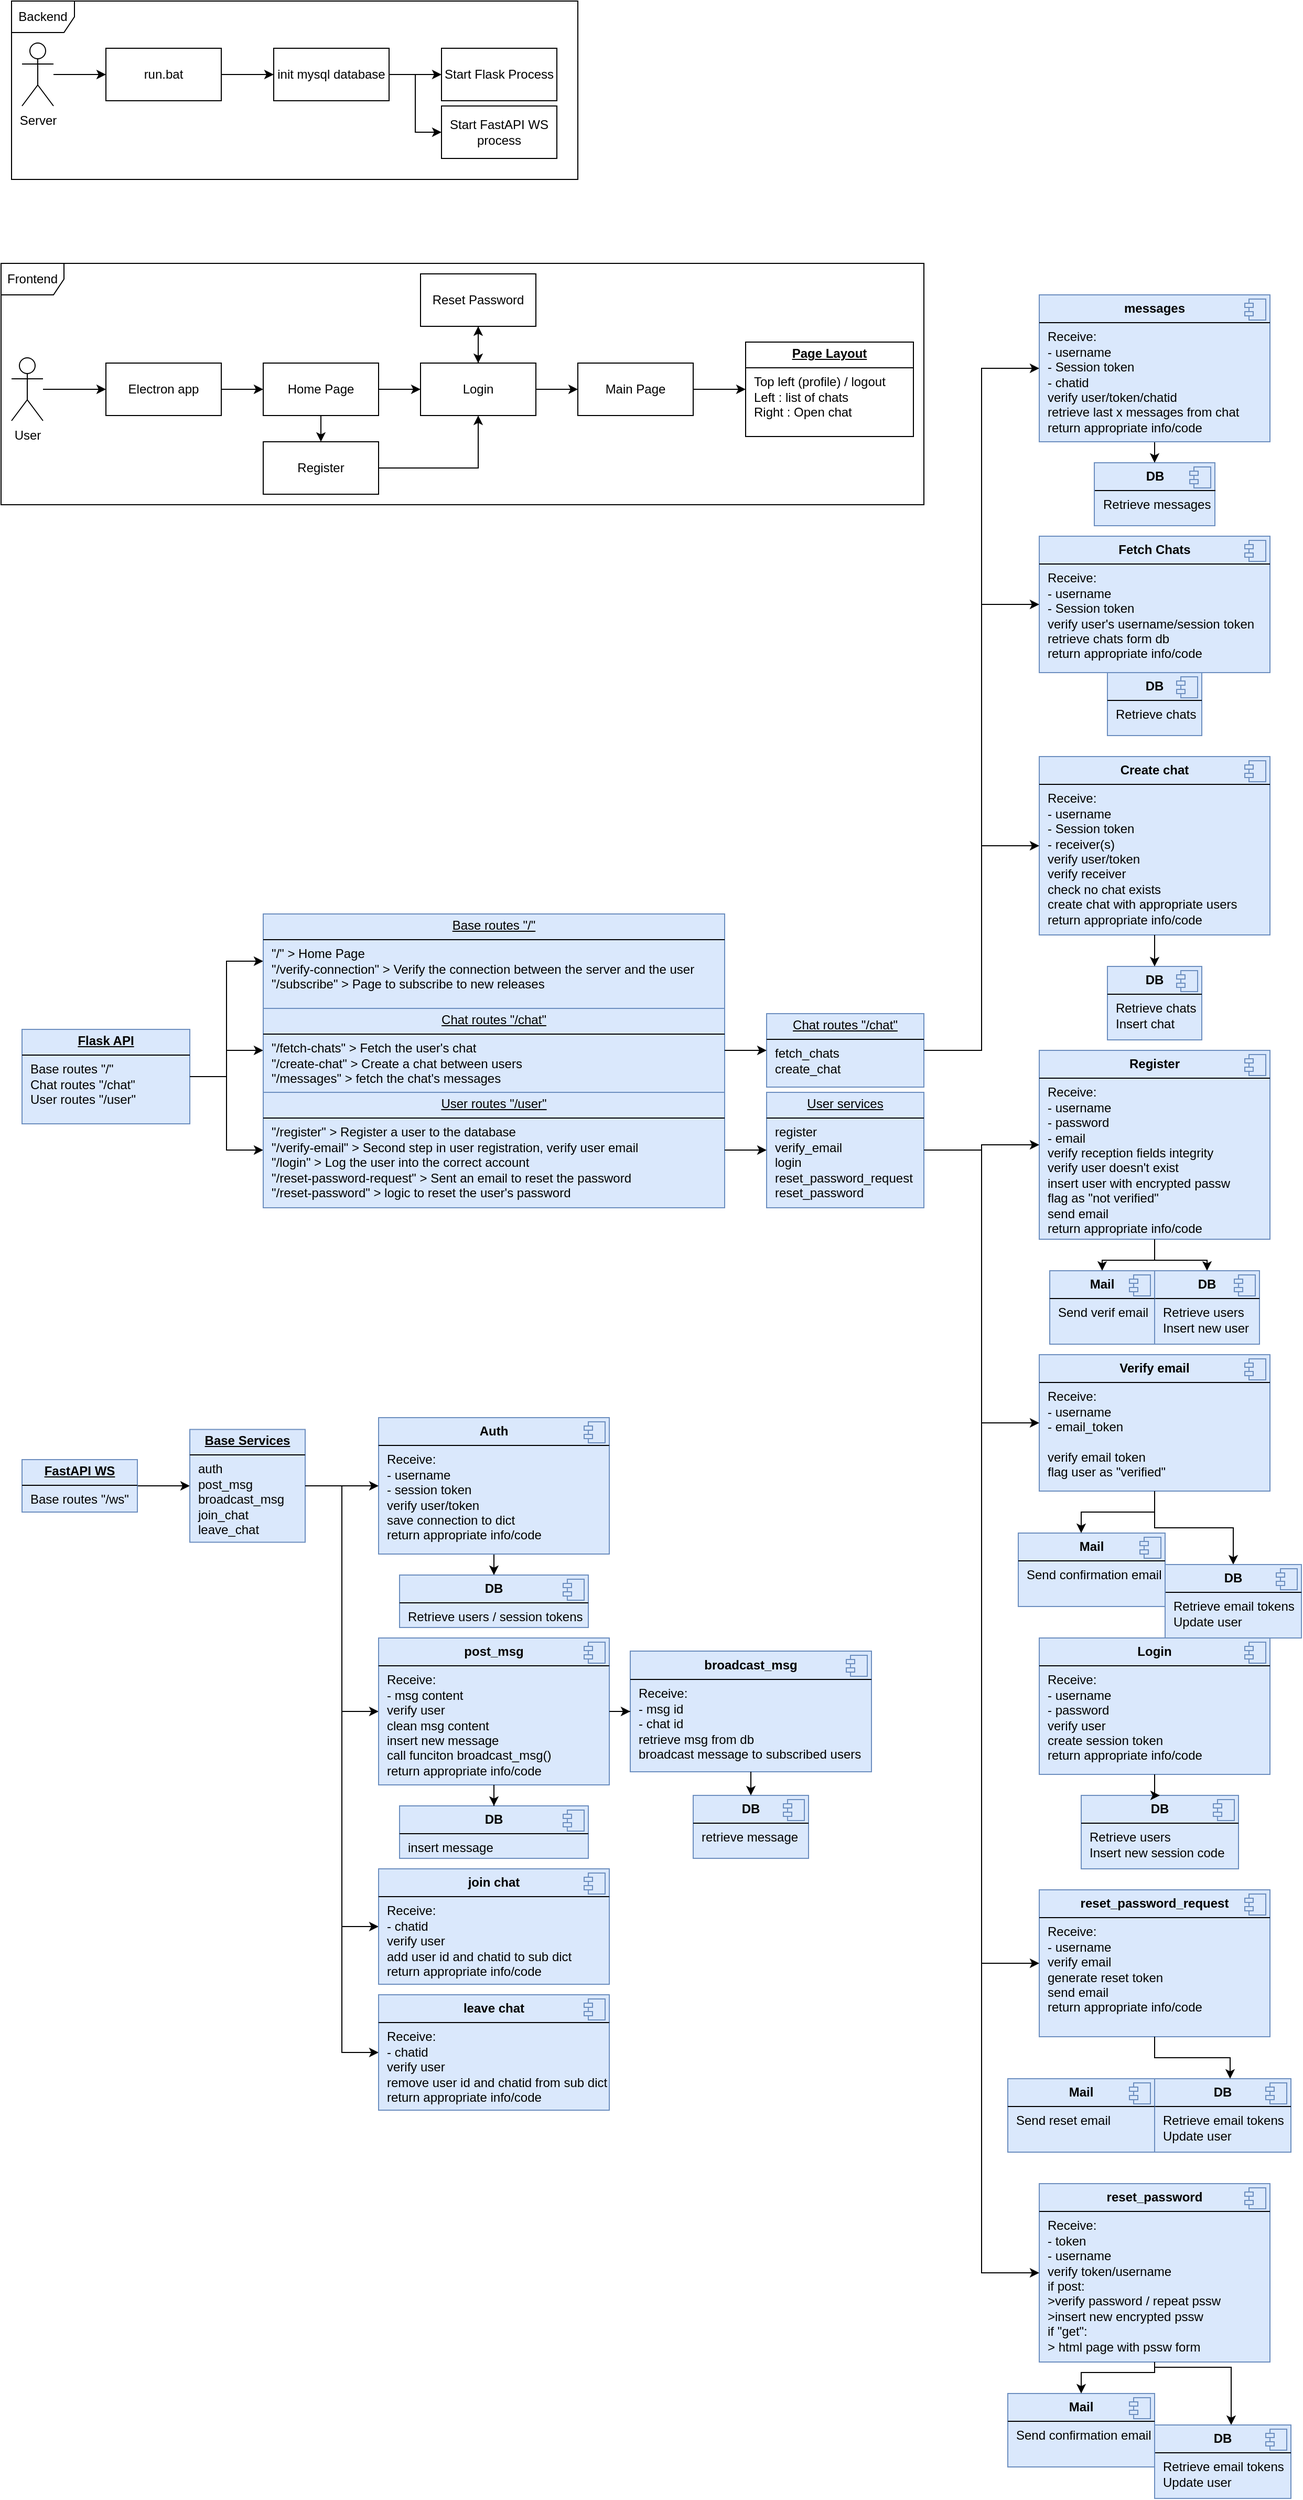 <mxfile version="27.1.6">
  <diagram name="Page-1" id="IyOl1JzqoVD-4Wc97Tee">
    <mxGraphModel dx="582" dy="710" grid="1" gridSize="1" guides="1" tooltips="1" connect="1" arrows="1" fold="1" page="0" pageScale="1" pageWidth="850" pageHeight="1100" background="#ffffff" math="0" shadow="0">
      <root>
        <mxCell id="0" />
        <mxCell id="1" parent="0" />
        <mxCell id="SQyUVofRYkzOnYcD2kUR-7" value="" style="edgeStyle=orthogonalEdgeStyle;rounded=0;orthogonalLoop=1;jettySize=auto;html=1;" parent="1" source="SQyUVofRYkzOnYcD2kUR-1" target="SQyUVofRYkzOnYcD2kUR-2" edge="1">
          <mxGeometry relative="1" as="geometry" />
        </mxCell>
        <mxCell id="SQyUVofRYkzOnYcD2kUR-1" value="Server" style="shape=umlActor;verticalLabelPosition=bottom;verticalAlign=top;html=1;" parent="1" vertex="1">
          <mxGeometry x="40" y="20" width="30" height="60" as="geometry" />
        </mxCell>
        <mxCell id="SQyUVofRYkzOnYcD2kUR-6" value="" style="edgeStyle=orthogonalEdgeStyle;rounded=0;orthogonalLoop=1;jettySize=auto;html=1;" parent="1" source="SQyUVofRYkzOnYcD2kUR-2" target="SQyUVofRYkzOnYcD2kUR-4" edge="1">
          <mxGeometry relative="1" as="geometry" />
        </mxCell>
        <mxCell id="SQyUVofRYkzOnYcD2kUR-2" value="run.bat" style="html=1;whiteSpace=wrap;" parent="1" vertex="1">
          <mxGeometry x="120" y="25" width="110" height="50" as="geometry" />
        </mxCell>
        <mxCell id="SQyUVofRYkzOnYcD2kUR-12" value="" style="edgeStyle=orthogonalEdgeStyle;rounded=0;orthogonalLoop=1;jettySize=auto;html=1;entryX=0;entryY=0.5;entryDx=0;entryDy=0;" parent="1" source="SQyUVofRYkzOnYcD2kUR-4" target="SQyUVofRYkzOnYcD2kUR-9" edge="1">
          <mxGeometry relative="1" as="geometry">
            <mxPoint x="335" y="150" as="targetPoint" />
          </mxGeometry>
        </mxCell>
        <mxCell id="SQyUVofRYkzOnYcD2kUR-24" value="" style="edgeStyle=orthogonalEdgeStyle;rounded=0;orthogonalLoop=1;jettySize=auto;html=1;" parent="1" source="SQyUVofRYkzOnYcD2kUR-4" target="SQyUVofRYkzOnYcD2kUR-8" edge="1">
          <mxGeometry relative="1" as="geometry">
            <mxPoint x="335" y="180" as="targetPoint" />
          </mxGeometry>
        </mxCell>
        <mxCell id="SQyUVofRYkzOnYcD2kUR-4" value="init mysql database" style="html=1;whiteSpace=wrap;" parent="1" vertex="1">
          <mxGeometry x="280" y="25" width="110" height="50" as="geometry" />
        </mxCell>
        <mxCell id="SQyUVofRYkzOnYcD2kUR-8" value="Start Flask Process" style="html=1;whiteSpace=wrap;" parent="1" vertex="1">
          <mxGeometry x="440" y="25" width="110" height="50" as="geometry" />
        </mxCell>
        <mxCell id="SQyUVofRYkzOnYcD2kUR-9" value="Start FastAPI WS process" style="html=1;whiteSpace=wrap;" parent="1" vertex="1">
          <mxGeometry x="440" y="80" width="110" height="50" as="geometry" />
        </mxCell>
        <mxCell id="SQyUVofRYkzOnYcD2kUR-37" value="" style="edgeStyle=orthogonalEdgeStyle;rounded=0;orthogonalLoop=1;jettySize=auto;html=1;shadow=0;" parent="1" source="SQyUVofRYkzOnYcD2kUR-35" target="SQyUVofRYkzOnYcD2kUR-38" edge="1">
          <mxGeometry relative="1" as="geometry">
            <mxPoint x="120" y="350" as="targetPoint" />
          </mxGeometry>
        </mxCell>
        <mxCell id="SQyUVofRYkzOnYcD2kUR-35" value="User" style="shape=umlActor;verticalLabelPosition=bottom;verticalAlign=top;html=1;shadow=0;" parent="1" vertex="1">
          <mxGeometry x="30" y="320" width="30" height="60" as="geometry" />
        </mxCell>
        <mxCell id="SQyUVofRYkzOnYcD2kUR-40" value="" style="edgeStyle=orthogonalEdgeStyle;rounded=0;orthogonalLoop=1;jettySize=auto;html=1;shadow=0;" parent="1" source="SQyUVofRYkzOnYcD2kUR-38" target="SQyUVofRYkzOnYcD2kUR-39" edge="1">
          <mxGeometry relative="1" as="geometry" />
        </mxCell>
        <mxCell id="SQyUVofRYkzOnYcD2kUR-38" value="&lt;div&gt;Electron app&lt;/div&gt;" style="html=1;whiteSpace=wrap;shadow=0;" parent="1" vertex="1">
          <mxGeometry x="120" y="325" width="110" height="50" as="geometry" />
        </mxCell>
        <mxCell id="SQyUVofRYkzOnYcD2kUR-42" value="" style="edgeStyle=orthogonalEdgeStyle;rounded=0;orthogonalLoop=1;jettySize=auto;html=1;shadow=0;" parent="1" source="SQyUVofRYkzOnYcD2kUR-39" target="SQyUVofRYkzOnYcD2kUR-41" edge="1">
          <mxGeometry relative="1" as="geometry" />
        </mxCell>
        <mxCell id="SQyUVofRYkzOnYcD2kUR-44" style="edgeStyle=orthogonalEdgeStyle;rounded=0;orthogonalLoop=1;jettySize=auto;html=1;shadow=0;" parent="1" source="SQyUVofRYkzOnYcD2kUR-39" target="SQyUVofRYkzOnYcD2kUR-43" edge="1">
          <mxGeometry relative="1" as="geometry" />
        </mxCell>
        <mxCell id="SQyUVofRYkzOnYcD2kUR-39" value="Home Page" style="html=1;whiteSpace=wrap;shadow=0;" parent="1" vertex="1">
          <mxGeometry x="270" y="325" width="110" height="50" as="geometry" />
        </mxCell>
        <mxCell id="SQyUVofRYkzOnYcD2kUR-46" value="" style="edgeStyle=orthogonalEdgeStyle;rounded=0;orthogonalLoop=1;jettySize=auto;html=1;shadow=0;" parent="1" source="SQyUVofRYkzOnYcD2kUR-41" target="SQyUVofRYkzOnYcD2kUR-45" edge="1">
          <mxGeometry relative="1" as="geometry" />
        </mxCell>
        <mxCell id="SQyUVofRYkzOnYcD2kUR-52" value="" style="edgeStyle=orthogonalEdgeStyle;rounded=0;orthogonalLoop=1;jettySize=auto;html=1;shadow=0;" parent="1" source="SQyUVofRYkzOnYcD2kUR-41" target="SQyUVofRYkzOnYcD2kUR-51" edge="1">
          <mxGeometry relative="1" as="geometry" />
        </mxCell>
        <mxCell id="SQyUVofRYkzOnYcD2kUR-41" value="Login" style="html=1;whiteSpace=wrap;shadow=0;" parent="1" vertex="1">
          <mxGeometry x="420" y="325" width="110" height="50" as="geometry" />
        </mxCell>
        <mxCell id="SQyUVofRYkzOnYcD2kUR-49" style="edgeStyle=orthogonalEdgeStyle;rounded=0;orthogonalLoop=1;jettySize=auto;html=1;shadow=0;" parent="1" source="SQyUVofRYkzOnYcD2kUR-43" target="SQyUVofRYkzOnYcD2kUR-41" edge="1">
          <mxGeometry relative="1" as="geometry" />
        </mxCell>
        <mxCell id="SQyUVofRYkzOnYcD2kUR-43" value="Register" style="html=1;whiteSpace=wrap;shadow=0;" parent="1" vertex="1">
          <mxGeometry x="270" y="400" width="110" height="50" as="geometry" />
        </mxCell>
        <mxCell id="SQyUVofRYkzOnYcD2kUR-47" style="edgeStyle=orthogonalEdgeStyle;rounded=0;orthogonalLoop=1;jettySize=auto;html=1;shadow=0;" parent="1" source="SQyUVofRYkzOnYcD2kUR-45" target="SQyUVofRYkzOnYcD2kUR-41" edge="1">
          <mxGeometry relative="1" as="geometry" />
        </mxCell>
        <mxCell id="SQyUVofRYkzOnYcD2kUR-45" value="Reset Password" style="html=1;whiteSpace=wrap;shadow=0;" parent="1" vertex="1">
          <mxGeometry x="420" y="240" width="110" height="50" as="geometry" />
        </mxCell>
        <mxCell id="PghMe-fX01TkS8W1eZBI-6" value="" style="edgeStyle=orthogonalEdgeStyle;rounded=0;orthogonalLoop=1;jettySize=auto;html=1;shadow=0;" parent="1" source="SQyUVofRYkzOnYcD2kUR-51" target="PghMe-fX01TkS8W1eZBI-5" edge="1">
          <mxGeometry relative="1" as="geometry" />
        </mxCell>
        <mxCell id="SQyUVofRYkzOnYcD2kUR-51" value="&lt;div&gt;Main Page&lt;/div&gt;" style="html=1;whiteSpace=wrap;shadow=0;" parent="1" vertex="1">
          <mxGeometry x="570" y="325" width="110" height="50" as="geometry" />
        </mxCell>
        <mxCell id="PghMe-fX01TkS8W1eZBI-5" value="&lt;p style=&quot;margin: 4px 0px 0px; text-align: center; text-decoration: underline;&quot;&gt;&lt;b&gt;Page Layout&lt;/b&gt;&lt;/p&gt;&lt;hr size=&quot;1&quot; style=&quot;border-style:solid;&quot;&gt;&lt;p style=&quot;margin:0px;margin-left:8px;&quot;&gt;Top left (profile) / logout&lt;/p&gt;&lt;p style=&quot;margin:0px;margin-left:8px;&quot;&gt;Left : list of chats&lt;/p&gt;&lt;p style=&quot;margin:0px;margin-left:8px;&quot;&gt;Right : Open chat&lt;/p&gt;" style="verticalAlign=top;align=left;overflow=fill;html=1;whiteSpace=wrap;shadow=0;" parent="1" vertex="1">
          <mxGeometry x="730" y="305" width="160" height="90" as="geometry" />
        </mxCell>
        <mxCell id="PghMe-fX01TkS8W1eZBI-86" value="Backend" style="shape=umlFrame;whiteSpace=wrap;html=1;pointerEvents=0;" parent="1" vertex="1">
          <mxGeometry x="30" y="-20" width="540" height="170" as="geometry" />
        </mxCell>
        <mxCell id="PghMe-fX01TkS8W1eZBI-87" value="Frontend" style="shape=umlFrame;whiteSpace=wrap;html=1;pointerEvents=0;" parent="1" vertex="1">
          <mxGeometry x="20" y="230" width="880" height="230" as="geometry" />
        </mxCell>
        <mxCell id="SQyUVofRYkzOnYcD2kUR-32" style="edgeStyle=orthogonalEdgeStyle;rounded=0;orthogonalLoop=1;jettySize=auto;html=1;fillColor=#dae8fc;strokeColor=default;" parent="1" source="SQyUVofRYkzOnYcD2kUR-21" target="SQyUVofRYkzOnYcD2kUR-29" edge="1">
          <mxGeometry relative="1" as="geometry" />
        </mxCell>
        <mxCell id="SQyUVofRYkzOnYcD2kUR-33" style="edgeStyle=orthogonalEdgeStyle;rounded=0;orthogonalLoop=1;jettySize=auto;html=1;fillColor=#dae8fc;strokeColor=default;" parent="1" source="SQyUVofRYkzOnYcD2kUR-21" target="SQyUVofRYkzOnYcD2kUR-28" edge="1">
          <mxGeometry relative="1" as="geometry" />
        </mxCell>
        <mxCell id="SQyUVofRYkzOnYcD2kUR-21" value="&lt;p style=&quot;margin: 4px 0px 0px; text-align: center; text-decoration: underline;&quot;&gt;&lt;b&gt;Flask API&lt;/b&gt;&lt;/p&gt;&lt;hr size=&quot;1&quot; style=&quot;border-style:solid;&quot;&gt;&lt;p style=&quot;margin:0px;margin-left:8px;&quot;&gt;Base routes &quot;/&quot;&lt;br&gt;Chat routes &quot;/chat&quot;&lt;br&gt;User routes &quot;/user&quot;&lt;/p&gt;" style="verticalAlign=top;align=left;overflow=fill;html=1;whiteSpace=wrap;fillColor=#dae8fc;strokeColor=#6c8ebf;flipH=0;flipV=0;" parent="1" vertex="1">
          <mxGeometry x="40" y="960" width="160" height="90" as="geometry" />
        </mxCell>
        <mxCell id="SQyUVofRYkzOnYcD2kUR-34" style="edgeStyle=orthogonalEdgeStyle;rounded=0;orthogonalLoop=1;jettySize=auto;html=1;entryX=0;entryY=0.5;entryDx=0;entryDy=0;fillColor=#dae8fc;strokeColor=default;" parent="1" source="SQyUVofRYkzOnYcD2kUR-21" target="SQyUVofRYkzOnYcD2kUR-27" edge="1">
          <mxGeometry relative="1" as="geometry" />
        </mxCell>
        <mxCell id="PghMe-fX01TkS8W1eZBI-17" value="" style="edgeStyle=orthogonalEdgeStyle;rounded=0;orthogonalLoop=1;jettySize=auto;html=1;fillColor=#dae8fc;strokeColor=default;" parent="1" source="PghMe-fX01TkS8W1eZBI-7" target="PghMe-fX01TkS8W1eZBI-15" edge="1">
          <mxGeometry relative="1" as="geometry" />
        </mxCell>
        <mxCell id="PghMe-fX01TkS8W1eZBI-7" value="&lt;p style=&quot;margin:0px;margin-top:6px;text-align:center;&quot;&gt;&lt;b&gt;Fetch Chats&lt;/b&gt;&lt;/p&gt;&lt;hr size=&quot;1&quot; style=&quot;border-style:solid;&quot;&gt;&lt;p style=&quot;margin:0px;margin-left:8px;&quot;&gt;Receive:&lt;/p&gt;&lt;p style=&quot;margin:0px;margin-left:8px;&quot;&gt;- username&lt;/p&gt;&lt;p style=&quot;margin:0px;margin-left:8px;&quot;&gt;- Session token&lt;/p&gt;&lt;p style=&quot;margin:0px;margin-left:8px;&quot;&gt;verify user&#39;s username/session token&lt;/p&gt;&lt;p style=&quot;margin:0px;margin-left:8px;&quot;&gt;retrieve chats form db&lt;/p&gt;&lt;p style=&quot;margin:0px;margin-left:8px;&quot;&gt;return appropriate info/code&lt;/p&gt;&lt;p style=&quot;margin:0px;margin-left:8px;&quot;&gt;&lt;br&gt;&lt;/p&gt;&lt;p style=&quot;margin:0px;margin-left:8px;&quot;&gt;&lt;br&gt;&lt;/p&gt;" style="align=left;overflow=fill;html=1;dropTarget=0;whiteSpace=wrap;fillColor=#dae8fc;strokeColor=#6c8ebf;flipH=0;flipV=0;" parent="1" vertex="1">
          <mxGeometry x="1010" y="490" width="220" height="130" as="geometry" />
        </mxCell>
        <mxCell id="PghMe-fX01TkS8W1eZBI-8" value="" style="shape=component;jettyWidth=8;jettyHeight=4;fillColor=#dae8fc;strokeColor=#6c8ebf;" parent="PghMe-fX01TkS8W1eZBI-7" vertex="1">
          <mxGeometry x="1" width="20" height="20" relative="1" as="geometry">
            <mxPoint x="-24" y="4" as="offset" />
          </mxGeometry>
        </mxCell>
        <mxCell id="PghMe-fX01TkS8W1eZBI-94" style="edgeStyle=orthogonalEdgeStyle;rounded=0;orthogonalLoop=1;jettySize=auto;html=1;entryX=0;entryY=0.5;entryDx=0;entryDy=0;fillColor=#dae8fc;strokeColor=default;" parent="1" source="PghMe-fX01TkS8W1eZBI-12" target="PghMe-fX01TkS8W1eZBI-7" edge="1">
          <mxGeometry relative="1" as="geometry" />
        </mxCell>
        <mxCell id="PghMe-fX01TkS8W1eZBI-38" value="" style="edgeStyle=orthogonalEdgeStyle;rounded=0;orthogonalLoop=1;jettySize=auto;html=1;fillColor=#dae8fc;strokeColor=default;" parent="1" source="PghMe-fX01TkS8W1eZBI-40" target="PghMe-fX01TkS8W1eZBI-42" edge="1">
          <mxGeometry relative="1" as="geometry" />
        </mxCell>
        <mxCell id="PghMe-fX01TkS8W1eZBI-42" value="&lt;p style=&quot;margin:0px;margin-top:6px;text-align:center;&quot;&gt;&lt;b&gt;DB&lt;/b&gt;&lt;/p&gt;&lt;hr size=&quot;1&quot; style=&quot;border-style:solid;&quot;&gt;&lt;p style=&quot;margin:0px;margin-left:8px;&quot;&gt;Retrieve email tokens&lt;/p&gt;&lt;p style=&quot;margin:0px;margin-left:8px;&quot;&gt;Update user&lt;/p&gt;&lt;p style=&quot;margin:0px;margin-left:8px;&quot;&gt;&lt;br&gt;&lt;/p&gt;&lt;p style=&quot;margin:0px;margin-left:8px;&quot;&gt;&lt;br&gt;&lt;/p&gt;" style="align=left;overflow=fill;html=1;dropTarget=0;whiteSpace=wrap;fillColor=#dae8fc;strokeColor=#6c8ebf;flipH=0;flipV=0;" parent="1" vertex="1">
          <mxGeometry x="1130" y="1470" width="130" height="70" as="geometry" />
        </mxCell>
        <mxCell id="PghMe-fX01TkS8W1eZBI-43" value="" style="shape=component;jettyWidth=8;jettyHeight=4;fillColor=#dae8fc;strokeColor=#6c8ebf;" parent="PghMe-fX01TkS8W1eZBI-42" vertex="1">
          <mxGeometry x="1" width="20" height="20" relative="1" as="geometry">
            <mxPoint x="-24" y="4" as="offset" />
          </mxGeometry>
        </mxCell>
        <mxCell id="PghMe-fX01TkS8W1eZBI-70" style="edgeStyle=orthogonalEdgeStyle;rounded=0;orthogonalLoop=1;jettySize=auto;html=1;fillColor=#dae8fc;strokeColor=default;" parent="1" target="PghMe-fX01TkS8W1eZBI-73" edge="1">
          <mxGeometry relative="1" as="geometry">
            <mxPoint x="1120" y="1965.0" as="sourcePoint" />
            <Array as="points">
              <mxPoint x="1120" y="1985.0" />
              <mxPoint x="1050" y="1985.0" />
            </Array>
          </mxGeometry>
        </mxCell>
        <mxCell id="PghMe-fX01TkS8W1eZBI-77" value="" style="edgeStyle=orthogonalEdgeStyle;rounded=0;orthogonalLoop=1;jettySize=auto;html=1;fillColor=#dae8fc;strokeColor=default;" parent="1" source="PghMe-fX01TkS8W1eZBI-75" target="PghMe-fX01TkS8W1eZBI-79" edge="1">
          <mxGeometry relative="1" as="geometry">
            <mxPoint x="1120" y="2195.0" as="sourcePoint" />
            <Array as="points">
              <mxPoint x="1120" y="2235.0" />
              <mxPoint x="1193" y="2235.0" />
            </Array>
          </mxGeometry>
        </mxCell>
        <mxCell id="PghMe-fX01TkS8W1eZBI-79" value="&lt;p style=&quot;margin:0px;margin-top:6px;text-align:center;&quot;&gt;&lt;b&gt;DB&lt;/b&gt;&lt;/p&gt;&lt;hr size=&quot;1&quot; style=&quot;border-style:solid;&quot;&gt;&lt;p style=&quot;margin:0px;margin-left:8px;&quot;&gt;Retrieve email tokens&lt;/p&gt;&lt;p style=&quot;margin:0px;margin-left:8px;&quot;&gt;Update user&lt;/p&gt;&lt;p style=&quot;margin:0px;margin-left:8px;&quot;&gt;&lt;br&gt;&lt;/p&gt;&lt;p style=&quot;margin:0px;margin-left:8px;&quot;&gt;&lt;br&gt;&lt;/p&gt;" style="align=left;overflow=fill;html=1;dropTarget=0;whiteSpace=wrap;fillColor=#dae8fc;strokeColor=#6c8ebf;flipH=0;flipV=0;" parent="1" vertex="1">
          <mxGeometry x="1120" y="2290" width="130" height="70" as="geometry" />
        </mxCell>
        <mxCell id="PghMe-fX01TkS8W1eZBI-80" value="" style="shape=component;jettyWidth=8;jettyHeight=4;fillColor=#dae8fc;strokeColor=#6c8ebf;" parent="PghMe-fX01TkS8W1eZBI-79" vertex="1">
          <mxGeometry x="1" width="20" height="20" relative="1" as="geometry">
            <mxPoint x="-24" y="4" as="offset" />
          </mxGeometry>
        </mxCell>
        <mxCell id="rxhAza5yXYQSZnTs4GWU-5" value="" style="edgeStyle=orthogonalEdgeStyle;rounded=0;orthogonalLoop=1;jettySize=auto;html=1;strokeColor=default;" edge="1" parent="1" source="rxhAza5yXYQSZnTs4GWU-1" target="rxhAza5yXYQSZnTs4GWU-4">
          <mxGeometry relative="1" as="geometry" />
        </mxCell>
        <mxCell id="rxhAza5yXYQSZnTs4GWU-1" value="&lt;p style=&quot;margin: 4px 0px 0px; text-align: center; text-decoration: underline;&quot;&gt;&lt;b&gt;FastAPI WS&lt;/b&gt;&lt;/p&gt;&lt;hr size=&quot;1&quot; style=&quot;border-style:solid;&quot;&gt;&lt;p style=&quot;margin:0px;margin-left:8px;&quot;&gt;Base routes &quot;/ws&quot;&lt;/p&gt;" style="verticalAlign=top;align=left;overflow=fill;html=1;whiteSpace=wrap;fillColor=#dae8fc;strokeColor=#6c8ebf;flipH=0;flipV=0;" vertex="1" parent="1">
          <mxGeometry x="40" y="1370" width="110" height="50" as="geometry" />
        </mxCell>
        <mxCell id="rxhAza5yXYQSZnTs4GWU-21" value="" style="edgeStyle=orthogonalEdgeStyle;rounded=0;orthogonalLoop=1;jettySize=auto;html=1;fillColor=#dae8fc;strokeColor=default;" edge="1" parent="1" source="rxhAza5yXYQSZnTs4GWU-22" target="rxhAza5yXYQSZnTs4GWU-24">
          <mxGeometry relative="1" as="geometry" />
        </mxCell>
        <mxCell id="rxhAza5yXYQSZnTs4GWU-22" value="&lt;p style=&quot;margin:0px;margin-top:6px;text-align:center;&quot;&gt;&lt;b&gt;messages&lt;/b&gt;&lt;/p&gt;&lt;hr size=&quot;1&quot; style=&quot;border-style:solid;&quot;&gt;&lt;p style=&quot;margin:0px;margin-left:8px;&quot;&gt;Receive:&lt;/p&gt;&lt;p style=&quot;margin:0px;margin-left:8px;&quot;&gt;- username&lt;/p&gt;&lt;p style=&quot;margin:0px;margin-left:8px;&quot;&gt;- Session token&lt;/p&gt;&lt;p style=&quot;margin:0px;margin-left:8px;&quot;&gt;- chatid&lt;/p&gt;&lt;p style=&quot;margin:0px;margin-left:8px;&quot;&gt;verify user/token/chatid&lt;/p&gt;&lt;p style=&quot;margin:0px;margin-left:8px;&quot;&gt;retrieve last x messages from chat&lt;/p&gt;&lt;p style=&quot;margin:0px;margin-left:8px;&quot;&gt;return appropriate info/code&lt;/p&gt;&lt;p style=&quot;margin:0px;margin-left:8px;&quot;&gt;&lt;br&gt;&lt;/p&gt;&lt;p style=&quot;margin:0px;margin-left:8px;&quot;&gt;&lt;br&gt;&lt;/p&gt;&lt;p style=&quot;margin:0px;margin-left:8px;&quot;&gt;&lt;br&gt;&lt;/p&gt;" style="align=left;overflow=fill;html=1;dropTarget=0;whiteSpace=wrap;fillColor=#dae8fc;strokeColor=#6c8ebf;flipH=0;flipV=0;" vertex="1" parent="1">
          <mxGeometry x="1010" y="260" width="220" height="140" as="geometry" />
        </mxCell>
        <mxCell id="rxhAza5yXYQSZnTs4GWU-23" value="" style="shape=component;jettyWidth=8;jettyHeight=4;fillColor=#dae8fc;strokeColor=#6c8ebf;" vertex="1" parent="rxhAza5yXYQSZnTs4GWU-22">
          <mxGeometry x="1" width="20" height="20" relative="1" as="geometry">
            <mxPoint x="-24" y="4" as="offset" />
          </mxGeometry>
        </mxCell>
        <mxCell id="rxhAza5yXYQSZnTs4GWU-24" value="&lt;p style=&quot;margin:0px;margin-top:6px;text-align:center;&quot;&gt;&lt;b&gt;DB&lt;/b&gt;&lt;/p&gt;&lt;hr size=&quot;1&quot; style=&quot;border-style:solid;&quot;&gt;&lt;p style=&quot;margin:0px;margin-left:8px;&quot;&gt;Retrieve messages&lt;/p&gt;&lt;p style=&quot;margin:0px;margin-left:8px;&quot;&gt;&lt;br&gt;&lt;/p&gt;&lt;p style=&quot;margin:0px;margin-left:8px;&quot;&gt;&lt;br&gt;&lt;/p&gt;" style="align=left;overflow=fill;html=1;dropTarget=0;whiteSpace=wrap;fillColor=#dae8fc;strokeColor=#6c8ebf;flipH=0;flipV=0;" vertex="1" parent="1">
          <mxGeometry x="1062.5" y="420" width="115" height="60" as="geometry" />
        </mxCell>
        <mxCell id="rxhAza5yXYQSZnTs4GWU-25" value="" style="shape=component;jettyWidth=8;jettyHeight=4;fillColor=#dae8fc;strokeColor=#6c8ebf;" vertex="1" parent="rxhAza5yXYQSZnTs4GWU-24">
          <mxGeometry x="1" width="20" height="20" relative="1" as="geometry">
            <mxPoint x="-24" y="4" as="offset" />
          </mxGeometry>
        </mxCell>
        <mxCell id="rxhAza5yXYQSZnTs4GWU-26" style="edgeStyle=orthogonalEdgeStyle;rounded=0;orthogonalLoop=1;jettySize=auto;html=1;entryX=0;entryY=0.5;entryDx=0;entryDy=0;" edge="1" parent="1" source="PghMe-fX01TkS8W1eZBI-12" target="rxhAza5yXYQSZnTs4GWU-22">
          <mxGeometry relative="1" as="geometry" />
        </mxCell>
        <mxCell id="SQyUVofRYkzOnYcD2kUR-27" value="&lt;p style=&quot;margin: 4px 0px 0px; text-align: center; text-decoration: underline;&quot;&gt;Base routes &quot;/&quot;&lt;/p&gt;&lt;hr size=&quot;1&quot; style=&quot;border-style:solid;&quot;&gt;&lt;p style=&quot;margin:0px;margin-left:8px;&quot;&gt;&quot;/&quot; &amp;gt; Home Page&lt;br&gt;&quot;/verify-connection&quot; &amp;gt; Verify the connection between the server and the user&lt;/p&gt;&lt;p style=&quot;margin:0px;margin-left:8px;&quot;&gt;&quot;/subscribe&quot; &amp;gt; Page to subscribe to new releases&lt;/p&gt;" style="verticalAlign=top;align=left;overflow=fill;html=1;whiteSpace=wrap;fillColor=#dae8fc;strokeColor=#6c8ebf;flipH=0;flipV=0;" parent="1" vertex="1">
          <mxGeometry x="270" y="850" width="440" height="90.0" as="geometry" />
        </mxCell>
        <mxCell id="SQyUVofRYkzOnYcD2kUR-28" value="&lt;p style=&quot;margin: 4px 0px 0px; text-align: center; text-decoration: underline;&quot;&gt;User routes &quot;/user&quot;&lt;/p&gt;&lt;hr size=&quot;1&quot; style=&quot;border-style:solid;&quot;&gt;&lt;p style=&quot;margin:0px;margin-left:8px;&quot;&gt;&quot;/register&quot; &amp;gt; Register a user to the database&lt;br&gt;&quot;/verify-email&quot; &amp;gt; Second step in user registration, verify user email&lt;/p&gt;&lt;p style=&quot;margin:0px;margin-left:8px;&quot;&gt;&quot;/login&quot; &amp;gt; Log the user into the correct account&lt;/p&gt;&lt;p style=&quot;margin:0px;margin-left:8px;&quot;&gt;&quot;/reset-password-request&quot; &amp;gt; Sent an email to reset the password&lt;/p&gt;&lt;p style=&quot;margin:0px;margin-left:8px;&quot;&gt;&quot;/reset-password&quot; &amp;gt; logic to reset the user&#39;s password&lt;/p&gt;" style="verticalAlign=top;align=left;overflow=fill;html=1;whiteSpace=wrap;fillColor=#dae8fc;strokeColor=#6c8ebf;flipH=0;flipV=0;" parent="1" vertex="1">
          <mxGeometry x="270" y="1020" width="440" height="110.0" as="geometry" />
        </mxCell>
        <mxCell id="SQyUVofRYkzOnYcD2kUR-29" value="&lt;p style=&quot;margin: 4px 0px 0px; text-align: center; text-decoration: underline;&quot;&gt;Chat routes &quot;/chat&quot;&lt;/p&gt;&lt;hr size=&quot;1&quot; style=&quot;border-style:solid;&quot;&gt;&lt;p style=&quot;margin:0px;margin-left:8px;&quot;&gt;&quot;/fetch-chats&quot; &amp;gt; Fetch the user&#39;s chat&lt;br&gt;&quot;/create-chat&quot; &amp;gt; Create a chat between users&lt;/p&gt;&lt;p style=&quot;margin:0px;margin-left:8px;&quot;&gt;&quot;/messages&quot; &amp;gt; fetch the chat&#39;s messages&lt;/p&gt;" style="verticalAlign=top;align=left;overflow=fill;html=1;whiteSpace=wrap;fillColor=#dae8fc;strokeColor=#6c8ebf;flipH=0;flipV=0;" parent="1" vertex="1">
          <mxGeometry x="270" y="940" width="440" height="80.0" as="geometry" />
        </mxCell>
        <mxCell id="PghMe-fX01TkS8W1eZBI-9" value="&lt;p style=&quot;margin: 4px 0px 0px; text-align: center; text-decoration: underline;&quot;&gt;User services&lt;/p&gt;&lt;hr size=&quot;1&quot; style=&quot;border-style:solid;&quot;&gt;&lt;p style=&quot;margin:0px;margin-left:8px;&quot;&gt;register&lt;br&gt;verify_email&lt;/p&gt;&lt;p style=&quot;margin:0px;margin-left:8px;&quot;&gt;login&lt;/p&gt;&lt;p style=&quot;margin:0px;margin-left:8px;&quot;&gt;reset_password_request&lt;/p&gt;&lt;p style=&quot;margin:0px;margin-left:8px;&quot;&gt;reset_password&lt;/p&gt;" style="verticalAlign=top;align=left;overflow=fill;html=1;whiteSpace=wrap;fillColor=#dae8fc;strokeColor=#6c8ebf;flipH=0;flipV=0;" parent="1" vertex="1">
          <mxGeometry x="750" y="1020" width="150" height="110.0" as="geometry" />
        </mxCell>
        <mxCell id="PghMe-fX01TkS8W1eZBI-12" value="&lt;p style=&quot;margin: 4px 0px 0px; text-align: center; text-decoration: underline;&quot;&gt;Chat routes &quot;/chat&quot;&lt;/p&gt;&lt;hr size=&quot;1&quot; style=&quot;border-style:solid;&quot;&gt;&lt;p style=&quot;margin:0px;margin-left:8px;&quot;&gt;fetch_chats&lt;/p&gt;&lt;p style=&quot;margin:0px;margin-left:8px;&quot;&gt;create_chat&lt;/p&gt;" style="verticalAlign=top;align=left;overflow=fill;html=1;whiteSpace=wrap;fillColor=#dae8fc;strokeColor=#6c8ebf;flipH=0;flipV=0;" parent="1" vertex="1">
          <mxGeometry x="750" y="945" width="150" height="70.0" as="geometry" />
        </mxCell>
        <mxCell id="PghMe-fX01TkS8W1eZBI-15" value="&lt;p style=&quot;margin:0px;margin-top:6px;text-align:center;&quot;&gt;&lt;b&gt;DB&lt;/b&gt;&lt;/p&gt;&lt;hr size=&quot;1&quot; style=&quot;border-style:solid;&quot;&gt;&lt;p style=&quot;margin:0px;margin-left:8px;&quot;&gt;Retrieve chats&lt;/p&gt;&lt;p style=&quot;margin:0px;margin-left:8px;&quot;&gt;&lt;br&gt;&lt;/p&gt;&lt;p style=&quot;margin:0px;margin-left:8px;&quot;&gt;&lt;br&gt;&lt;/p&gt;" style="align=left;overflow=fill;html=1;dropTarget=0;whiteSpace=wrap;fillColor=#dae8fc;strokeColor=#6c8ebf;flipH=0;flipV=0;" parent="1" vertex="1">
          <mxGeometry x="1075" y="620" width="90" height="60.0" as="geometry" />
        </mxCell>
        <mxCell id="PghMe-fX01TkS8W1eZBI-16" value="" style="shape=component;jettyWidth=8;jettyHeight=4;fillColor=#dae8fc;strokeColor=#6c8ebf;" parent="PghMe-fX01TkS8W1eZBI-15" vertex="1">
          <mxGeometry x="1" width="20" height="20" relative="1" as="geometry">
            <mxPoint x="-24" y="4" as="offset" />
          </mxGeometry>
        </mxCell>
        <mxCell id="PghMe-fX01TkS8W1eZBI-19" value="&lt;p style=&quot;margin:0px;margin-top:6px;text-align:center;&quot;&gt;&lt;b&gt;Create chat&lt;/b&gt;&lt;/p&gt;&lt;hr size=&quot;1&quot; style=&quot;border-style:solid;&quot;&gt;&lt;p style=&quot;margin:0px;margin-left:8px;&quot;&gt;Receive:&lt;/p&gt;&lt;p style=&quot;margin:0px;margin-left:8px;&quot;&gt;- username&lt;/p&gt;&lt;p style=&quot;margin:0px;margin-left:8px;&quot;&gt;- Session token&lt;/p&gt;&lt;p style=&quot;margin:0px;margin-left:8px;&quot;&gt;- receiver(s)&lt;/p&gt;&lt;p style=&quot;margin:0px;margin-left:8px;&quot;&gt;verify user/token&lt;/p&gt;&lt;p style=&quot;margin:0px;margin-left:8px;&quot;&gt;verify receiver&lt;/p&gt;&lt;p style=&quot;margin:0px;margin-left:8px;&quot;&gt;check no chat exists&lt;/p&gt;&lt;p style=&quot;margin:0px;margin-left:8px;&quot;&gt;create chat with appropriate users&lt;/p&gt;&lt;p style=&quot;margin:0px;margin-left:8px;&quot;&gt;return appropriate info/code&lt;/p&gt;&lt;p style=&quot;margin:0px;margin-left:8px;&quot;&gt;&lt;br&gt;&lt;/p&gt;&lt;p style=&quot;margin:0px;margin-left:8px;&quot;&gt;&lt;br&gt;&lt;/p&gt;" style="align=left;overflow=fill;html=1;dropTarget=0;whiteSpace=wrap;fillColor=#dae8fc;strokeColor=#6c8ebf;flipH=0;flipV=0;" parent="1" vertex="1">
          <mxGeometry x="1010" y="700" width="220" height="170.0" as="geometry" />
        </mxCell>
        <mxCell id="PghMe-fX01TkS8W1eZBI-20" value="" style="shape=component;jettyWidth=8;jettyHeight=4;fillColor=#dae8fc;strokeColor=#6c8ebf;" parent="PghMe-fX01TkS8W1eZBI-19" vertex="1">
          <mxGeometry x="1" width="20" height="20" relative="1" as="geometry">
            <mxPoint x="-24" y="4" as="offset" />
          </mxGeometry>
        </mxCell>
        <mxCell id="PghMe-fX01TkS8W1eZBI-21" value="&lt;p style=&quot;margin:0px;margin-top:6px;text-align:center;&quot;&gt;&lt;b&gt;DB&lt;/b&gt;&lt;/p&gt;&lt;hr size=&quot;1&quot; style=&quot;border-style:solid;&quot;&gt;&lt;p style=&quot;margin:0px;margin-left:8px;&quot;&gt;Retrieve chats&lt;/p&gt;&lt;p style=&quot;margin:0px;margin-left:8px;&quot;&gt;Insert chat&lt;/p&gt;&lt;p style=&quot;margin:0px;margin-left:8px;&quot;&gt;&lt;br&gt;&lt;/p&gt;&lt;p style=&quot;margin:0px;margin-left:8px;&quot;&gt;&lt;br&gt;&lt;/p&gt;" style="align=left;overflow=fill;html=1;dropTarget=0;whiteSpace=wrap;fillColor=#dae8fc;strokeColor=#6c8ebf;flipH=0;flipV=0;" parent="1" vertex="1">
          <mxGeometry x="1075" y="900" width="90" height="70.0" as="geometry" />
        </mxCell>
        <mxCell id="PghMe-fX01TkS8W1eZBI-22" value="" style="shape=component;jettyWidth=8;jettyHeight=4;fillColor=#dae8fc;strokeColor=#6c8ebf;" parent="PghMe-fX01TkS8W1eZBI-21" vertex="1">
          <mxGeometry x="1" width="20" height="20" relative="1" as="geometry">
            <mxPoint x="-24" y="4" as="offset" />
          </mxGeometry>
        </mxCell>
        <mxCell id="PghMe-fX01TkS8W1eZBI-31" value="&lt;p style=&quot;margin:0px;margin-top:6px;text-align:center;&quot;&gt;&lt;b&gt;Register&lt;/b&gt;&lt;/p&gt;&lt;hr size=&quot;1&quot; style=&quot;border-style:solid;&quot;&gt;&lt;p style=&quot;margin:0px;margin-left:8px;&quot;&gt;Receive:&lt;/p&gt;&lt;p style=&quot;margin:0px;margin-left:8px;&quot;&gt;- username&lt;/p&gt;&lt;p style=&quot;margin:0px;margin-left:8px;&quot;&gt;- password&lt;/p&gt;&lt;p style=&quot;margin:0px;margin-left:8px;&quot;&gt;- email&lt;/p&gt;&lt;p style=&quot;margin:0px;margin-left:8px;&quot;&gt;verify reception fields integrity&lt;/p&gt;&lt;p style=&quot;margin:0px;margin-left:8px;&quot;&gt;verify user doesn&#39;t exist&lt;/p&gt;&lt;p style=&quot;margin:0px;margin-left:8px;&quot;&gt;insert user with encrypted passw&lt;/p&gt;&lt;p style=&quot;margin:0px;margin-left:8px;&quot;&gt;flag as &quot;not verified&quot;&lt;/p&gt;&lt;p style=&quot;margin:0px;margin-left:8px;&quot;&gt;send email&lt;/p&gt;&lt;p style=&quot;margin:0px;margin-left:8px;&quot;&gt;return appropriate info/code&lt;/p&gt;" style="align=left;overflow=fill;html=1;dropTarget=0;whiteSpace=wrap;fillColor=#dae8fc;strokeColor=#6c8ebf;flipH=0;flipV=0;" parent="1" vertex="1">
          <mxGeometry x="1010" y="980" width="220" height="180.0" as="geometry" />
        </mxCell>
        <mxCell id="PghMe-fX01TkS8W1eZBI-32" value="" style="shape=component;jettyWidth=8;jettyHeight=4;fillColor=#dae8fc;strokeColor=#6c8ebf;" parent="PghMe-fX01TkS8W1eZBI-31" vertex="1">
          <mxGeometry x="1" width="20" height="20" relative="1" as="geometry">
            <mxPoint x="-24" y="4" as="offset" />
          </mxGeometry>
        </mxCell>
        <mxCell id="PghMe-fX01TkS8W1eZBI-33" value="&lt;p style=&quot;margin:0px;margin-top:6px;text-align:center;&quot;&gt;&lt;b&gt;DB&lt;/b&gt;&lt;/p&gt;&lt;hr size=&quot;1&quot; style=&quot;border-style:solid;&quot;&gt;&lt;p style=&quot;margin:0px;margin-left:8px;&quot;&gt;Retrieve users&lt;/p&gt;&lt;p style=&quot;margin:0px;margin-left:8px;&quot;&gt;Insert new user&lt;/p&gt;&lt;p style=&quot;margin:0px;margin-left:8px;&quot;&gt;&lt;br&gt;&lt;/p&gt;&lt;p style=&quot;margin:0px;margin-left:8px;&quot;&gt;&lt;br&gt;&lt;/p&gt;" style="align=left;overflow=fill;html=1;dropTarget=0;whiteSpace=wrap;fillColor=#dae8fc;strokeColor=#6c8ebf;flipH=0;flipV=0;" parent="1" vertex="1">
          <mxGeometry x="1120" y="1190" width="100" height="70.0" as="geometry" />
        </mxCell>
        <mxCell id="PghMe-fX01TkS8W1eZBI-34" value="" style="shape=component;jettyWidth=8;jettyHeight=4;fillColor=#dae8fc;strokeColor=#6c8ebf;" parent="PghMe-fX01TkS8W1eZBI-33" vertex="1">
          <mxGeometry x="1" width="20" height="20" relative="1" as="geometry">
            <mxPoint x="-24" y="4" as="offset" />
          </mxGeometry>
        </mxCell>
        <mxCell id="PghMe-fX01TkS8W1eZBI-35" value="&lt;p style=&quot;margin:0px;margin-top:6px;text-align:center;&quot;&gt;&lt;b&gt;Mail&lt;/b&gt;&lt;/p&gt;&lt;hr size=&quot;1&quot; style=&quot;border-style:solid;&quot;&gt;&lt;p style=&quot;margin:0px;margin-left:8px;&quot;&gt;Send verif email&lt;/p&gt;" style="align=left;overflow=fill;html=1;dropTarget=0;whiteSpace=wrap;fillColor=#dae8fc;strokeColor=#6c8ebf;flipH=0;flipV=0;" parent="1" vertex="1">
          <mxGeometry x="1020" y="1190" width="100" height="70.0" as="geometry" />
        </mxCell>
        <mxCell id="PghMe-fX01TkS8W1eZBI-36" value="" style="shape=component;jettyWidth=8;jettyHeight=4;fillColor=#dae8fc;strokeColor=#6c8ebf;" parent="PghMe-fX01TkS8W1eZBI-35" vertex="1">
          <mxGeometry x="1" width="20" height="20" relative="1" as="geometry">
            <mxPoint x="-24" y="4" as="offset" />
          </mxGeometry>
        </mxCell>
        <mxCell id="PghMe-fX01TkS8W1eZBI-40" value="&lt;p style=&quot;margin:0px;margin-top:6px;text-align:center;&quot;&gt;&lt;b&gt;Verify email&lt;/b&gt;&lt;/p&gt;&lt;hr size=&quot;1&quot; style=&quot;border-style:solid;&quot;&gt;&lt;p style=&quot;margin:0px;margin-left:8px;&quot;&gt;Receive:&lt;/p&gt;&lt;p style=&quot;margin:0px;margin-left:8px;&quot;&gt;- username&lt;/p&gt;&lt;p style=&quot;margin:0px;margin-left:8px;&quot;&gt;- email_token&lt;/p&gt;&lt;p style=&quot;margin:0px;margin-left:8px;&quot;&gt;&lt;br&gt;&lt;/p&gt;&lt;p style=&quot;margin:0px;margin-left:8px;&quot;&gt;verify email token&lt;/p&gt;&lt;p style=&quot;margin:0px;margin-left:8px;&quot;&gt;flag user as &quot;verified&quot;&lt;/p&gt;" style="align=left;overflow=fill;html=1;dropTarget=0;whiteSpace=wrap;fillColor=#dae8fc;strokeColor=#6c8ebf;flipH=0;flipV=0;" parent="1" vertex="1">
          <mxGeometry x="1010" y="1270" width="220" height="130.0" as="geometry" />
        </mxCell>
        <mxCell id="PghMe-fX01TkS8W1eZBI-41" value="" style="shape=component;jettyWidth=8;jettyHeight=4;fillColor=#dae8fc;strokeColor=#6c8ebf;" parent="PghMe-fX01TkS8W1eZBI-40" vertex="1">
          <mxGeometry x="1" width="20" height="20" relative="1" as="geometry">
            <mxPoint x="-24" y="4" as="offset" />
          </mxGeometry>
        </mxCell>
        <mxCell id="PghMe-fX01TkS8W1eZBI-44" value="&lt;p style=&quot;margin:0px;margin-top:6px;text-align:center;&quot;&gt;&lt;b&gt;Mail&lt;/b&gt;&lt;/p&gt;&lt;hr size=&quot;1&quot; style=&quot;border-style:solid;&quot;&gt;&lt;p style=&quot;margin:0px;margin-left:8px;&quot;&gt;Send confirmation email&lt;/p&gt;" style="align=left;overflow=fill;html=1;dropTarget=0;whiteSpace=wrap;fillColor=#dae8fc;strokeColor=#6c8ebf;flipH=0;flipV=0;" parent="1" vertex="1">
          <mxGeometry x="990" y="1440" width="140" height="70.0" as="geometry" />
        </mxCell>
        <mxCell id="PghMe-fX01TkS8W1eZBI-45" value="" style="shape=component;jettyWidth=8;jettyHeight=4;fillColor=#dae8fc;strokeColor=#6c8ebf;" parent="PghMe-fX01TkS8W1eZBI-44" vertex="1">
          <mxGeometry x="1" width="20" height="20" relative="1" as="geometry">
            <mxPoint x="-24" y="4" as="offset" />
          </mxGeometry>
        </mxCell>
        <mxCell id="PghMe-fX01TkS8W1eZBI-56" value="&lt;p style=&quot;margin:0px;margin-top:6px;text-align:center;&quot;&gt;&lt;b&gt;Login&lt;/b&gt;&lt;/p&gt;&lt;hr size=&quot;1&quot; style=&quot;border-style:solid;&quot;&gt;&lt;p style=&quot;margin:0px;margin-left:8px;&quot;&gt;Receive:&lt;/p&gt;&lt;p style=&quot;margin:0px;margin-left:8px;&quot;&gt;- username&lt;/p&gt;&lt;p style=&quot;margin:0px;margin-left:8px;&quot;&gt;- password&lt;/p&gt;&lt;p style=&quot;margin:0px;margin-left:8px;&quot;&gt;verify user&lt;/p&gt;&lt;p style=&quot;margin:0px;margin-left:8px;&quot;&gt;create session token&lt;/p&gt;&lt;p style=&quot;margin:0px;margin-left:8px;&quot;&gt;return appropriate info/code&lt;/p&gt;" style="align=left;overflow=fill;html=1;dropTarget=0;whiteSpace=wrap;fillColor=#dae8fc;strokeColor=#6c8ebf;flipH=0;flipV=0;" parent="1" vertex="1">
          <mxGeometry x="1010" y="1540" width="220" height="130.0" as="geometry" />
        </mxCell>
        <mxCell id="PghMe-fX01TkS8W1eZBI-57" value="" style="shape=component;jettyWidth=8;jettyHeight=4;fillColor=#dae8fc;strokeColor=#6c8ebf;" parent="PghMe-fX01TkS8W1eZBI-56" vertex="1">
          <mxGeometry x="1" width="20" height="20" relative="1" as="geometry">
            <mxPoint x="-24" y="4" as="offset" />
          </mxGeometry>
        </mxCell>
        <mxCell id="PghMe-fX01TkS8W1eZBI-58" value="&lt;p style=&quot;margin:0px;margin-top:6px;text-align:center;&quot;&gt;&lt;b&gt;DB&lt;/b&gt;&lt;/p&gt;&lt;hr size=&quot;1&quot; style=&quot;border-style:solid;&quot;&gt;&lt;p style=&quot;margin:0px;margin-left:8px;&quot;&gt;Retrieve users&lt;/p&gt;&lt;p style=&quot;margin:0px;margin-left:8px;&quot;&gt;Insert new session code&lt;/p&gt;&lt;p style=&quot;margin:0px;margin-left:8px;&quot;&gt;&lt;br&gt;&lt;/p&gt;&lt;p style=&quot;margin:0px;margin-left:8px;&quot;&gt;&lt;br&gt;&lt;/p&gt;" style="align=left;overflow=fill;html=1;dropTarget=0;whiteSpace=wrap;fillColor=#dae8fc;strokeColor=#6c8ebf;flipH=0;flipV=0;" parent="1" vertex="1">
          <mxGeometry x="1050" y="1690" width="150" height="70.0" as="geometry" />
        </mxCell>
        <mxCell id="PghMe-fX01TkS8W1eZBI-59" value="" style="shape=component;jettyWidth=8;jettyHeight=4;fillColor=#dae8fc;strokeColor=#6c8ebf;" parent="PghMe-fX01TkS8W1eZBI-58" vertex="1">
          <mxGeometry x="1" width="20" height="20" relative="1" as="geometry">
            <mxPoint x="-24" y="4" as="offset" />
          </mxGeometry>
        </mxCell>
        <mxCell id="PghMe-fX01TkS8W1eZBI-65" value="&lt;p style=&quot;margin:0px;margin-top:6px;text-align:center;&quot;&gt;&lt;b&gt;reset_password_request&lt;/b&gt;&lt;/p&gt;&lt;hr size=&quot;1&quot; style=&quot;border-style:solid;&quot;&gt;&lt;p style=&quot;margin:0px;margin-left:8px;&quot;&gt;Receive:&lt;/p&gt;&lt;p style=&quot;margin:0px;margin-left:8px;&quot;&gt;- username&lt;/p&gt;&lt;p style=&quot;margin:0px;margin-left:8px;&quot;&gt;verify email&lt;/p&gt;&lt;p style=&quot;margin:0px;margin-left:8px;&quot;&gt;generate reset token&lt;/p&gt;&lt;p style=&quot;margin:0px;margin-left:8px;&quot;&gt;send email&lt;/p&gt;&lt;p style=&quot;margin:0px;margin-left:8px;&quot;&gt;return appropriate info/code&lt;/p&gt;" style="align=left;overflow=fill;html=1;dropTarget=0;whiteSpace=wrap;fillColor=#dae8fc;strokeColor=#6c8ebf;flipH=0;flipV=0;" parent="1" vertex="1">
          <mxGeometry x="1010" y="1780.0" width="220" height="140.0" as="geometry" />
        </mxCell>
        <mxCell id="PghMe-fX01TkS8W1eZBI-66" value="" style="shape=component;jettyWidth=8;jettyHeight=4;fillColor=#dae8fc;strokeColor=#6c8ebf;" parent="PghMe-fX01TkS8W1eZBI-65" vertex="1">
          <mxGeometry x="1" width="20" height="20" relative="1" as="geometry">
            <mxPoint x="-24" y="4" as="offset" />
          </mxGeometry>
        </mxCell>
        <mxCell id="PghMe-fX01TkS8W1eZBI-71" value="&lt;p style=&quot;margin:0px;margin-top:6px;text-align:center;&quot;&gt;&lt;b&gt;DB&lt;/b&gt;&lt;/p&gt;&lt;hr size=&quot;1&quot; style=&quot;border-style:solid;&quot;&gt;&lt;p style=&quot;margin:0px;margin-left:8px;&quot;&gt;Retrieve email tokens&lt;/p&gt;&lt;p style=&quot;margin:0px;margin-left:8px;&quot;&gt;Update user&lt;/p&gt;&lt;p style=&quot;margin:0px;margin-left:8px;&quot;&gt;&lt;br&gt;&lt;/p&gt;&lt;p style=&quot;margin:0px;margin-left:8px;&quot;&gt;&lt;br&gt;&lt;/p&gt;" style="align=left;overflow=fill;html=1;dropTarget=0;whiteSpace=wrap;fillColor=#dae8fc;strokeColor=#6c8ebf;flipH=0;flipV=0;" parent="1" vertex="1">
          <mxGeometry x="1120" y="1960.0" width="130" height="70.0" as="geometry" />
        </mxCell>
        <mxCell id="PghMe-fX01TkS8W1eZBI-72" value="" style="shape=component;jettyWidth=8;jettyHeight=4;fillColor=#dae8fc;strokeColor=#6c8ebf;" parent="PghMe-fX01TkS8W1eZBI-71" vertex="1">
          <mxGeometry x="1" width="20" height="20" relative="1" as="geometry">
            <mxPoint x="-24" y="4" as="offset" />
          </mxGeometry>
        </mxCell>
        <mxCell id="PghMe-fX01TkS8W1eZBI-73" value="&lt;p style=&quot;margin:0px;margin-top:6px;text-align:center;&quot;&gt;&lt;b&gt;Mail&lt;/b&gt;&lt;/p&gt;&lt;hr size=&quot;1&quot; style=&quot;border-style:solid;&quot;&gt;&lt;p style=&quot;margin:0px;margin-left:8px;&quot;&gt;Send reset email&lt;/p&gt;" style="align=left;overflow=fill;html=1;dropTarget=0;whiteSpace=wrap;fillColor=#dae8fc;strokeColor=#6c8ebf;flipH=0;flipV=0;" parent="1" vertex="1">
          <mxGeometry x="980" y="1960.0" width="140" height="70.0" as="geometry" />
        </mxCell>
        <mxCell id="PghMe-fX01TkS8W1eZBI-74" value="" style="shape=component;jettyWidth=8;jettyHeight=4;fillColor=#dae8fc;strokeColor=#6c8ebf;" parent="PghMe-fX01TkS8W1eZBI-73" vertex="1">
          <mxGeometry x="1" width="20" height="20" relative="1" as="geometry">
            <mxPoint x="-24" y="4" as="offset" />
          </mxGeometry>
        </mxCell>
        <mxCell id="PghMe-fX01TkS8W1eZBI-75" value="&lt;p style=&quot;margin:0px;margin-top:6px;text-align:center;&quot;&gt;&lt;b&gt;reset_password&lt;/b&gt;&lt;/p&gt;&lt;hr size=&quot;1&quot; style=&quot;border-style:solid;&quot;&gt;&lt;p style=&quot;margin:0px;margin-left:8px;&quot;&gt;Receive:&lt;/p&gt;&lt;p style=&quot;margin:0px;margin-left:8px;&quot;&gt;- token&lt;/p&gt;&lt;p style=&quot;margin:0px;margin-left:8px;&quot;&gt;- username&lt;/p&gt;&lt;p style=&quot;margin:0px;margin-left:8px;&quot;&gt;verify token/username&lt;/p&gt;&lt;p style=&quot;margin:0px;margin-left:8px;&quot;&gt;if post:&lt;/p&gt;&lt;p style=&quot;margin:0px;margin-left:8px;&quot;&gt;&amp;gt;verify password / repeat pssw&lt;/p&gt;&lt;p style=&quot;margin:0px;margin-left:8px;&quot;&gt;&amp;gt;insert new encrypted pssw&lt;/p&gt;&lt;p style=&quot;margin:0px;margin-left:8px;&quot;&gt;if &quot;get&quot;:&lt;/p&gt;&lt;p style=&quot;margin:0px;margin-left:8px;&quot;&gt;&amp;gt; html page with pssw form&lt;/p&gt;" style="align=left;overflow=fill;html=1;dropTarget=0;whiteSpace=wrap;fillColor=#dae8fc;strokeColor=#6c8ebf;flipH=0;flipV=0;" parent="1" vertex="1">
          <mxGeometry x="1010" y="2060" width="220" height="170.0" as="geometry" />
        </mxCell>
        <mxCell id="PghMe-fX01TkS8W1eZBI-76" value="" style="shape=component;jettyWidth=8;jettyHeight=4;fillColor=#dae8fc;strokeColor=#6c8ebf;" parent="PghMe-fX01TkS8W1eZBI-75" vertex="1">
          <mxGeometry x="1" width="20" height="20" relative="1" as="geometry">
            <mxPoint x="-24" y="4" as="offset" />
          </mxGeometry>
        </mxCell>
        <mxCell id="PghMe-fX01TkS8W1eZBI-81" value="&lt;p style=&quot;margin:0px;margin-top:6px;text-align:center;&quot;&gt;&lt;b&gt;Mail&lt;/b&gt;&lt;/p&gt;&lt;hr size=&quot;1&quot; style=&quot;border-style:solid;&quot;&gt;&lt;p style=&quot;margin:0px;margin-left:8px;&quot;&gt;Send confirmation email&lt;/p&gt;" style="align=left;overflow=fill;html=1;dropTarget=0;whiteSpace=wrap;fillColor=#dae8fc;strokeColor=#6c8ebf;flipH=0;flipV=0;" parent="1" vertex="1">
          <mxGeometry x="980" y="2260" width="140" height="70.0" as="geometry" />
        </mxCell>
        <mxCell id="PghMe-fX01TkS8W1eZBI-82" value="" style="shape=component;jettyWidth=8;jettyHeight=4;fillColor=#dae8fc;strokeColor=#6c8ebf;" parent="PghMe-fX01TkS8W1eZBI-81" vertex="1">
          <mxGeometry x="1" width="20" height="20" relative="1" as="geometry">
            <mxPoint x="-24" y="4" as="offset" />
          </mxGeometry>
        </mxCell>
        <mxCell id="PghMe-fX01TkS8W1eZBI-11" value="" style="edgeStyle=orthogonalEdgeStyle;rounded=0;orthogonalLoop=1;jettySize=auto;html=1;fillColor=#dae8fc;strokeColor=default;" parent="1" source="SQyUVofRYkzOnYcD2kUR-28" target="PghMe-fX01TkS8W1eZBI-9" edge="1">
          <mxGeometry relative="1" as="geometry" />
        </mxCell>
        <mxCell id="PghMe-fX01TkS8W1eZBI-13" value="" style="edgeStyle=orthogonalEdgeStyle;rounded=0;orthogonalLoop=1;jettySize=auto;html=1;fillColor=#dae8fc;strokeColor=default;" parent="1" source="SQyUVofRYkzOnYcD2kUR-29" target="PghMe-fX01TkS8W1eZBI-12" edge="1">
          <mxGeometry relative="1" as="geometry" />
        </mxCell>
        <mxCell id="PghMe-fX01TkS8W1eZBI-95" style="edgeStyle=orthogonalEdgeStyle;rounded=0;orthogonalLoop=1;jettySize=auto;html=1;entryX=0;entryY=0.5;entryDx=0;entryDy=0;fillColor=#dae8fc;strokeColor=default;" parent="1" source="PghMe-fX01TkS8W1eZBI-12" target="PghMe-fX01TkS8W1eZBI-19" edge="1">
          <mxGeometry relative="1" as="geometry" />
        </mxCell>
        <mxCell id="PghMe-fX01TkS8W1eZBI-18" value="" style="edgeStyle=orthogonalEdgeStyle;rounded=0;orthogonalLoop=1;jettySize=auto;html=1;fillColor=#dae8fc;strokeColor=default;" parent="1" source="PghMe-fX01TkS8W1eZBI-19" target="PghMe-fX01TkS8W1eZBI-21" edge="1">
          <mxGeometry relative="1" as="geometry" />
        </mxCell>
        <mxCell id="PghMe-fX01TkS8W1eZBI-90" style="edgeStyle=orthogonalEdgeStyle;rounded=0;orthogonalLoop=1;jettySize=auto;html=1;fillColor=#dae8fc;strokeColor=default;" parent="1" source="PghMe-fX01TkS8W1eZBI-9" target="PghMe-fX01TkS8W1eZBI-31" edge="1">
          <mxGeometry relative="1" as="geometry" />
        </mxCell>
        <mxCell id="PghMe-fX01TkS8W1eZBI-30" value="" style="edgeStyle=orthogonalEdgeStyle;rounded=0;orthogonalLoop=1;jettySize=auto;html=1;fillColor=#dae8fc;strokeColor=default;" parent="1" source="PghMe-fX01TkS8W1eZBI-31" target="PghMe-fX01TkS8W1eZBI-33" edge="1">
          <mxGeometry relative="1" as="geometry" />
        </mxCell>
        <mxCell id="PghMe-fX01TkS8W1eZBI-37" style="edgeStyle=orthogonalEdgeStyle;rounded=0;orthogonalLoop=1;jettySize=auto;html=1;fillColor=#dae8fc;strokeColor=default;" parent="1" source="PghMe-fX01TkS8W1eZBI-31" target="PghMe-fX01TkS8W1eZBI-35" edge="1">
          <mxGeometry relative="1" as="geometry" />
        </mxCell>
        <mxCell id="PghMe-fX01TkS8W1eZBI-91" style="edgeStyle=orthogonalEdgeStyle;rounded=0;orthogonalLoop=1;jettySize=auto;html=1;entryX=0;entryY=0.5;entryDx=0;entryDy=0;fillColor=#dae8fc;strokeColor=default;" parent="1" source="PghMe-fX01TkS8W1eZBI-9" target="PghMe-fX01TkS8W1eZBI-40" edge="1">
          <mxGeometry relative="1" as="geometry" />
        </mxCell>
        <mxCell id="PghMe-fX01TkS8W1eZBI-39" style="edgeStyle=orthogonalEdgeStyle;rounded=0;orthogonalLoop=1;jettySize=auto;html=1;fillColor=#dae8fc;strokeColor=default;" parent="1" source="PghMe-fX01TkS8W1eZBI-40" target="PghMe-fX01TkS8W1eZBI-44" edge="1">
          <mxGeometry relative="1" as="geometry">
            <Array as="points">
              <mxPoint x="1120" y="1420" />
              <mxPoint x="1050" y="1420" />
            </Array>
          </mxGeometry>
        </mxCell>
        <mxCell id="PghMe-fX01TkS8W1eZBI-62" value="" style="edgeStyle=orthogonalEdgeStyle;rounded=0;orthogonalLoop=1;jettySize=auto;html=1;fillColor=#dae8fc;strokeColor=default;" parent="1" source="PghMe-fX01TkS8W1eZBI-56" target="PghMe-fX01TkS8W1eZBI-58" edge="1">
          <mxGeometry relative="1" as="geometry">
            <Array as="points" />
          </mxGeometry>
        </mxCell>
        <mxCell id="PghMe-fX01TkS8W1eZBI-92" style="edgeStyle=orthogonalEdgeStyle;rounded=0;orthogonalLoop=1;jettySize=auto;html=1;entryX=0;entryY=0.5;entryDx=0;entryDy=0;fillColor=#dae8fc;strokeColor=default;" parent="1" source="PghMe-fX01TkS8W1eZBI-9" target="PghMe-fX01TkS8W1eZBI-65" edge="1">
          <mxGeometry relative="1" as="geometry" />
        </mxCell>
        <mxCell id="PghMe-fX01TkS8W1eZBI-69" value="" style="edgeStyle=orthogonalEdgeStyle;rounded=0;orthogonalLoop=1;jettySize=auto;html=1;fillColor=#dae8fc;strokeColor=default;" parent="1" source="PghMe-fX01TkS8W1eZBI-65" target="PghMe-fX01TkS8W1eZBI-71" edge="1">
          <mxGeometry relative="1" as="geometry">
            <mxPoint x="1120" y="1920.0" as="sourcePoint" />
            <Array as="points">
              <mxPoint x="1120" y="1940.0" />
              <mxPoint x="1192" y="1940.0" />
            </Array>
          </mxGeometry>
        </mxCell>
        <mxCell id="PghMe-fX01TkS8W1eZBI-93" style="edgeStyle=orthogonalEdgeStyle;rounded=0;orthogonalLoop=1;jettySize=auto;html=1;entryX=0;entryY=0.5;entryDx=0;entryDy=0;fillColor=#dae8fc;strokeColor=default;" parent="1" source="PghMe-fX01TkS8W1eZBI-9" target="PghMe-fX01TkS8W1eZBI-75" edge="1">
          <mxGeometry relative="1" as="geometry" />
        </mxCell>
        <mxCell id="PghMe-fX01TkS8W1eZBI-78" style="edgeStyle=orthogonalEdgeStyle;rounded=0;orthogonalLoop=1;jettySize=auto;html=1;exitX=0.5;exitY=1;exitDx=0;exitDy=0;fillColor=#dae8fc;strokeColor=default;" parent="1" source="PghMe-fX01TkS8W1eZBI-75" target="PghMe-fX01TkS8W1eZBI-81" edge="1">
          <mxGeometry relative="1" as="geometry">
            <mxPoint x="1120" y="2200.0" as="sourcePoint" />
            <Array as="points">
              <mxPoint x="1120" y="2240.0" />
              <mxPoint x="1050" y="2240.0" />
            </Array>
          </mxGeometry>
        </mxCell>
        <mxCell id="rxhAza5yXYQSZnTs4GWU-46" style="edgeStyle=orthogonalEdgeStyle;rounded=0;orthogonalLoop=1;jettySize=auto;html=1;entryX=0;entryY=0.5;entryDx=0;entryDy=0;" edge="1" parent="1" source="rxhAza5yXYQSZnTs4GWU-4" target="rxhAza5yXYQSZnTs4GWU-39">
          <mxGeometry relative="1" as="geometry" />
        </mxCell>
        <mxCell id="rxhAza5yXYQSZnTs4GWU-47" style="edgeStyle=orthogonalEdgeStyle;rounded=0;orthogonalLoop=1;jettySize=auto;html=1;entryX=0;entryY=0.5;entryDx=0;entryDy=0;" edge="1" parent="1" source="rxhAza5yXYQSZnTs4GWU-4" target="rxhAza5yXYQSZnTs4GWU-44">
          <mxGeometry relative="1" as="geometry" />
        </mxCell>
        <mxCell id="rxhAza5yXYQSZnTs4GWU-50" style="edgeStyle=orthogonalEdgeStyle;rounded=0;orthogonalLoop=1;jettySize=auto;html=1;entryX=0;entryY=0.5;entryDx=0;entryDy=0;" edge="1" parent="1" source="rxhAza5yXYQSZnTs4GWU-4" target="rxhAza5yXYQSZnTs4GWU-16">
          <mxGeometry relative="1" as="geometry" />
        </mxCell>
        <mxCell id="rxhAza5yXYQSZnTs4GWU-4" value="&lt;p style=&quot;margin: 4px 0px 0px; text-align: center; text-decoration: underline;&quot;&gt;&lt;b&gt;Base Services&lt;/b&gt;&lt;/p&gt;&lt;hr size=&quot;1&quot; style=&quot;border-style:solid;&quot;&gt;&lt;p style=&quot;margin:0px;margin-left:8px;&quot;&gt;auth&lt;br&gt;post_msg&lt;/p&gt;&lt;p style=&quot;margin:0px;margin-left:8px;&quot;&gt;broadcast_msg&lt;/p&gt;&lt;p style=&quot;margin:0px;margin-left:8px;&quot;&gt;join_chat&lt;/p&gt;&lt;p style=&quot;margin:0px;margin-left:8px;&quot;&gt;leave_chat&lt;/p&gt;" style="verticalAlign=top;align=left;overflow=fill;html=1;whiteSpace=wrap;fillColor=#dae8fc;strokeColor=#6c8ebf;flipH=0;flipV=0;" vertex="1" parent="1">
          <mxGeometry x="200" y="1341.25" width="110" height="107.5" as="geometry" />
        </mxCell>
        <mxCell id="rxhAza5yXYQSZnTs4GWU-53" style="edgeStyle=orthogonalEdgeStyle;rounded=0;orthogonalLoop=1;jettySize=auto;html=1;" edge="1" parent="1" source="rxhAza5yXYQSZnTs4GWU-8" target="rxhAza5yXYQSZnTs4GWU-11">
          <mxGeometry relative="1" as="geometry" />
        </mxCell>
        <mxCell id="rxhAza5yXYQSZnTs4GWU-8" value="&lt;p style=&quot;margin:0px;margin-top:6px;text-align:center;&quot;&gt;&lt;b&gt;Auth&lt;/b&gt;&lt;/p&gt;&lt;hr size=&quot;1&quot; style=&quot;border-style:solid;&quot;&gt;&lt;p style=&quot;margin:0px;margin-left:8px;&quot;&gt;Receive:&lt;/p&gt;&lt;p style=&quot;margin:0px;margin-left:8px;&quot;&gt;- username&lt;/p&gt;&lt;p style=&quot;margin:0px;margin-left:8px;&quot;&gt;- session token&lt;/p&gt;&lt;p style=&quot;margin:0px;margin-left:8px;&quot;&gt;verify user/token&lt;/p&gt;&lt;p style=&quot;margin:0px;margin-left:8px;&quot;&gt;save connection to dict&lt;/p&gt;&lt;p style=&quot;margin:0px;margin-left:8px;&quot;&gt;return appropriate info/code&lt;/p&gt;" style="align=left;overflow=fill;html=1;dropTarget=0;whiteSpace=wrap;fillColor=#dae8fc;strokeColor=#6c8ebf;flipH=0;flipV=0;" vertex="1" parent="1">
          <mxGeometry x="380" y="1330" width="220" height="130" as="geometry" />
        </mxCell>
        <mxCell id="rxhAza5yXYQSZnTs4GWU-9" value="" style="shape=component;jettyWidth=8;jettyHeight=4;fillColor=#dae8fc;strokeColor=#6c8ebf;" vertex="1" parent="rxhAza5yXYQSZnTs4GWU-8">
          <mxGeometry x="1" width="20" height="20" relative="1" as="geometry">
            <mxPoint x="-24" y="4" as="offset" />
          </mxGeometry>
        </mxCell>
        <mxCell id="rxhAza5yXYQSZnTs4GWU-10" value="" style="edgeStyle=orthogonalEdgeStyle;rounded=0;orthogonalLoop=1;jettySize=auto;html=1;strokeColor=default;" edge="1" parent="1" source="rxhAza5yXYQSZnTs4GWU-4" target="rxhAza5yXYQSZnTs4GWU-8">
          <mxGeometry relative="1" as="geometry" />
        </mxCell>
        <mxCell id="rxhAza5yXYQSZnTs4GWU-11" value="&lt;p style=&quot;margin:0px;margin-top:6px;text-align:center;&quot;&gt;&lt;b&gt;DB&lt;/b&gt;&lt;/p&gt;&lt;hr size=&quot;1&quot; style=&quot;border-style:solid;&quot;&gt;&lt;p style=&quot;margin:0px;margin-left:8px;&quot;&gt;Retrieve users / session tokens&lt;/p&gt;" style="align=left;overflow=fill;html=1;dropTarget=0;whiteSpace=wrap;fillColor=#dae8fc;strokeColor=#6c8ebf;flipH=0;flipV=0;" vertex="1" parent="1">
          <mxGeometry x="400" y="1480" width="180" height="50" as="geometry" />
        </mxCell>
        <mxCell id="rxhAza5yXYQSZnTs4GWU-12" value="" style="shape=component;jettyWidth=8;jettyHeight=4;fillColor=#dae8fc;strokeColor=#6c8ebf;" vertex="1" parent="rxhAza5yXYQSZnTs4GWU-11">
          <mxGeometry x="1" width="20" height="20" relative="1" as="geometry">
            <mxPoint x="-24" y="4" as="offset" />
          </mxGeometry>
        </mxCell>
        <mxCell id="rxhAza5yXYQSZnTs4GWU-16" value="&lt;p style=&quot;margin:0px;margin-top:6px;text-align:center;&quot;&gt;&lt;b&gt;post_msg&lt;/b&gt;&lt;/p&gt;&lt;hr size=&quot;1&quot; style=&quot;border-style:solid;&quot;&gt;&lt;p style=&quot;margin:0px;margin-left:8px;&quot;&gt;Receive:&lt;/p&gt;&lt;p style=&quot;margin:0px;margin-left:8px;&quot;&gt;- msg content&lt;/p&gt;&lt;p style=&quot;margin:0px;margin-left:8px;&quot;&gt;verify user&lt;/p&gt;&lt;p style=&quot;margin:0px;margin-left:8px;&quot;&gt;clean msg content&lt;/p&gt;&lt;p style=&quot;margin:0px;margin-left:8px;&quot;&gt;insert new message&lt;/p&gt;&lt;p style=&quot;margin:0px;margin-left:8px;&quot;&gt;call funciton broadcast_msg()&lt;/p&gt;&lt;p style=&quot;margin:0px;margin-left:8px;&quot;&gt;return appropriate info/code&lt;/p&gt;&lt;p style=&quot;margin:0px;margin-left:8px;&quot;&gt;&lt;br&gt;&lt;/p&gt;" style="align=left;overflow=fill;html=1;dropTarget=0;whiteSpace=wrap;fillColor=#dae8fc;strokeColor=#6c8ebf;flipH=0;flipV=0;" vertex="1" parent="1">
          <mxGeometry x="380" y="1540" width="220" height="140" as="geometry" />
        </mxCell>
        <mxCell id="rxhAza5yXYQSZnTs4GWU-17" value="" style="shape=component;jettyWidth=8;jettyHeight=4;fillColor=#dae8fc;strokeColor=#6c8ebf;" vertex="1" parent="rxhAza5yXYQSZnTs4GWU-16">
          <mxGeometry x="1" width="20" height="20" relative="1" as="geometry">
            <mxPoint x="-24" y="4" as="offset" />
          </mxGeometry>
        </mxCell>
        <mxCell id="rxhAza5yXYQSZnTs4GWU-18" value="&lt;p style=&quot;margin:0px;margin-top:6px;text-align:center;&quot;&gt;&lt;b&gt;DB&lt;/b&gt;&lt;/p&gt;&lt;hr size=&quot;1&quot; style=&quot;border-style:solid;&quot;&gt;&lt;p style=&quot;margin:0px;margin-left:8px;&quot;&gt;insert message&lt;/p&gt;" style="align=left;overflow=fill;html=1;dropTarget=0;whiteSpace=wrap;fillColor=#dae8fc;strokeColor=#6c8ebf;flipH=0;flipV=0;" vertex="1" parent="1">
          <mxGeometry x="400" y="1700" width="180" height="50" as="geometry" />
        </mxCell>
        <mxCell id="rxhAza5yXYQSZnTs4GWU-19" value="" style="shape=component;jettyWidth=8;jettyHeight=4;fillColor=#dae8fc;strokeColor=#6c8ebf;" vertex="1" parent="rxhAza5yXYQSZnTs4GWU-18">
          <mxGeometry x="1" width="20" height="20" relative="1" as="geometry">
            <mxPoint x="-24" y="4" as="offset" />
          </mxGeometry>
        </mxCell>
        <mxCell id="rxhAza5yXYQSZnTs4GWU-20" value="" style="edgeStyle=orthogonalEdgeStyle;rounded=0;orthogonalLoop=1;jettySize=auto;html=1;strokeColor=default;" edge="1" parent="1" source="rxhAza5yXYQSZnTs4GWU-16" target="rxhAza5yXYQSZnTs4GWU-18">
          <mxGeometry relative="1" as="geometry" />
        </mxCell>
        <mxCell id="rxhAza5yXYQSZnTs4GWU-33" value="&lt;p style=&quot;margin:0px;margin-top:6px;text-align:center;&quot;&gt;&lt;b&gt;broadcast_msg&lt;/b&gt;&lt;/p&gt;&lt;hr size=&quot;1&quot; style=&quot;border-style:solid;&quot;&gt;&lt;p style=&quot;margin:0px;margin-left:8px;&quot;&gt;Receive:&lt;/p&gt;&lt;p style=&quot;margin:0px;margin-left:8px;&quot;&gt;- msg id&lt;/p&gt;&lt;p style=&quot;margin:0px;margin-left:8px;&quot;&gt;- chat id&lt;/p&gt;&lt;p style=&quot;margin:0px;margin-left:8px;&quot;&gt;retrieve msg from db&lt;/p&gt;&lt;p style=&quot;margin:0px;margin-left:8px;&quot;&gt;broadcast message to subscribed users&lt;/p&gt;" style="align=left;overflow=fill;html=1;dropTarget=0;whiteSpace=wrap;fillColor=#dae8fc;strokeColor=#6c8ebf;flipH=0;flipV=0;" vertex="1" parent="1">
          <mxGeometry x="620" y="1552.5" width="230" height="115" as="geometry" />
        </mxCell>
        <mxCell id="rxhAza5yXYQSZnTs4GWU-34" value="" style="shape=component;jettyWidth=8;jettyHeight=4;fillColor=#dae8fc;strokeColor=#6c8ebf;" vertex="1" parent="rxhAza5yXYQSZnTs4GWU-33">
          <mxGeometry x="1" width="20" height="20" relative="1" as="geometry">
            <mxPoint x="-24" y="4" as="offset" />
          </mxGeometry>
        </mxCell>
        <mxCell id="rxhAza5yXYQSZnTs4GWU-35" value="" style="edgeStyle=orthogonalEdgeStyle;rounded=0;orthogonalLoop=1;jettySize=auto;html=1;" edge="1" parent="1" source="rxhAza5yXYQSZnTs4GWU-16" target="rxhAza5yXYQSZnTs4GWU-33">
          <mxGeometry relative="1" as="geometry" />
        </mxCell>
        <mxCell id="rxhAza5yXYQSZnTs4GWU-36" value="&lt;p style=&quot;margin:0px;margin-top:6px;text-align:center;&quot;&gt;&lt;b&gt;DB&lt;/b&gt;&lt;/p&gt;&lt;hr size=&quot;1&quot; style=&quot;border-style:solid;&quot;&gt;&lt;p style=&quot;margin:0px;margin-left:8px;&quot;&gt;retrieve message&lt;/p&gt;" style="align=left;overflow=fill;html=1;dropTarget=0;whiteSpace=wrap;fillColor=#dae8fc;strokeColor=#6c8ebf;flipH=0;flipV=0;" vertex="1" parent="1">
          <mxGeometry x="680" y="1690" width="110" height="60" as="geometry" />
        </mxCell>
        <mxCell id="rxhAza5yXYQSZnTs4GWU-37" value="" style="shape=component;jettyWidth=8;jettyHeight=4;fillColor=#dae8fc;strokeColor=#6c8ebf;" vertex="1" parent="rxhAza5yXYQSZnTs4GWU-36">
          <mxGeometry x="1" width="20" height="20" relative="1" as="geometry">
            <mxPoint x="-24" y="4" as="offset" />
          </mxGeometry>
        </mxCell>
        <mxCell id="rxhAza5yXYQSZnTs4GWU-38" value="" style="edgeStyle=orthogonalEdgeStyle;rounded=0;orthogonalLoop=1;jettySize=auto;html=1;" edge="1" parent="1" source="rxhAza5yXYQSZnTs4GWU-33" target="rxhAza5yXYQSZnTs4GWU-36">
          <mxGeometry relative="1" as="geometry" />
        </mxCell>
        <mxCell id="rxhAza5yXYQSZnTs4GWU-39" value="&lt;p style=&quot;margin:0px;margin-top:6px;text-align:center;&quot;&gt;&lt;b&gt;join chat&lt;/b&gt;&lt;/p&gt;&lt;hr size=&quot;1&quot; style=&quot;border-style:solid;&quot;&gt;&lt;p style=&quot;margin:0px;margin-left:8px;&quot;&gt;Receive:&lt;/p&gt;&lt;p style=&quot;margin:0px;margin-left:8px;&quot;&gt;- chatid&lt;/p&gt;&lt;p style=&quot;margin:0px;margin-left:8px;&quot;&gt;verify user&lt;/p&gt;&lt;p style=&quot;margin:0px;margin-left:8px;&quot;&gt;add user id and chatid to sub dict&lt;/p&gt;&lt;p style=&quot;margin:0px;margin-left:8px;&quot;&gt;return appropriate info/code&lt;/p&gt;" style="align=left;overflow=fill;html=1;dropTarget=0;whiteSpace=wrap;fillColor=#dae8fc;strokeColor=#6c8ebf;flipH=0;flipV=0;" vertex="1" parent="1">
          <mxGeometry x="380" y="1760" width="220" height="110" as="geometry" />
        </mxCell>
        <mxCell id="rxhAza5yXYQSZnTs4GWU-40" value="" style="shape=component;jettyWidth=8;jettyHeight=4;fillColor=#dae8fc;strokeColor=#6c8ebf;" vertex="1" parent="rxhAza5yXYQSZnTs4GWU-39">
          <mxGeometry x="1" width="20" height="20" relative="1" as="geometry">
            <mxPoint x="-24" y="4" as="offset" />
          </mxGeometry>
        </mxCell>
        <mxCell id="rxhAza5yXYQSZnTs4GWU-44" value="&lt;p style=&quot;margin:0px;margin-top:6px;text-align:center;&quot;&gt;&lt;b&gt;leave chat&lt;/b&gt;&lt;/p&gt;&lt;hr size=&quot;1&quot; style=&quot;border-style:solid;&quot;&gt;&lt;p style=&quot;margin:0px;margin-left:8px;&quot;&gt;Receive:&lt;/p&gt;&lt;p style=&quot;margin:0px;margin-left:8px;&quot;&gt;- chatid&lt;/p&gt;&lt;p style=&quot;margin:0px;margin-left:8px;&quot;&gt;verify user&lt;/p&gt;&lt;p style=&quot;margin:0px;margin-left:8px;&quot;&gt;remove user id and chatid from sub dict&lt;/p&gt;&lt;p style=&quot;margin:0px;margin-left:8px;&quot;&gt;return appropriate info/code&lt;/p&gt;" style="align=left;overflow=fill;html=1;dropTarget=0;whiteSpace=wrap;fillColor=#dae8fc;strokeColor=#6c8ebf;flipH=0;flipV=0;" vertex="1" parent="1">
          <mxGeometry x="380" y="1880" width="220" height="110" as="geometry" />
        </mxCell>
        <mxCell id="rxhAza5yXYQSZnTs4GWU-45" value="" style="shape=component;jettyWidth=8;jettyHeight=4;fillColor=#dae8fc;strokeColor=#6c8ebf;" vertex="1" parent="rxhAza5yXYQSZnTs4GWU-44">
          <mxGeometry x="1" width="20" height="20" relative="1" as="geometry">
            <mxPoint x="-24" y="4" as="offset" />
          </mxGeometry>
        </mxCell>
      </root>
    </mxGraphModel>
  </diagram>
</mxfile>
